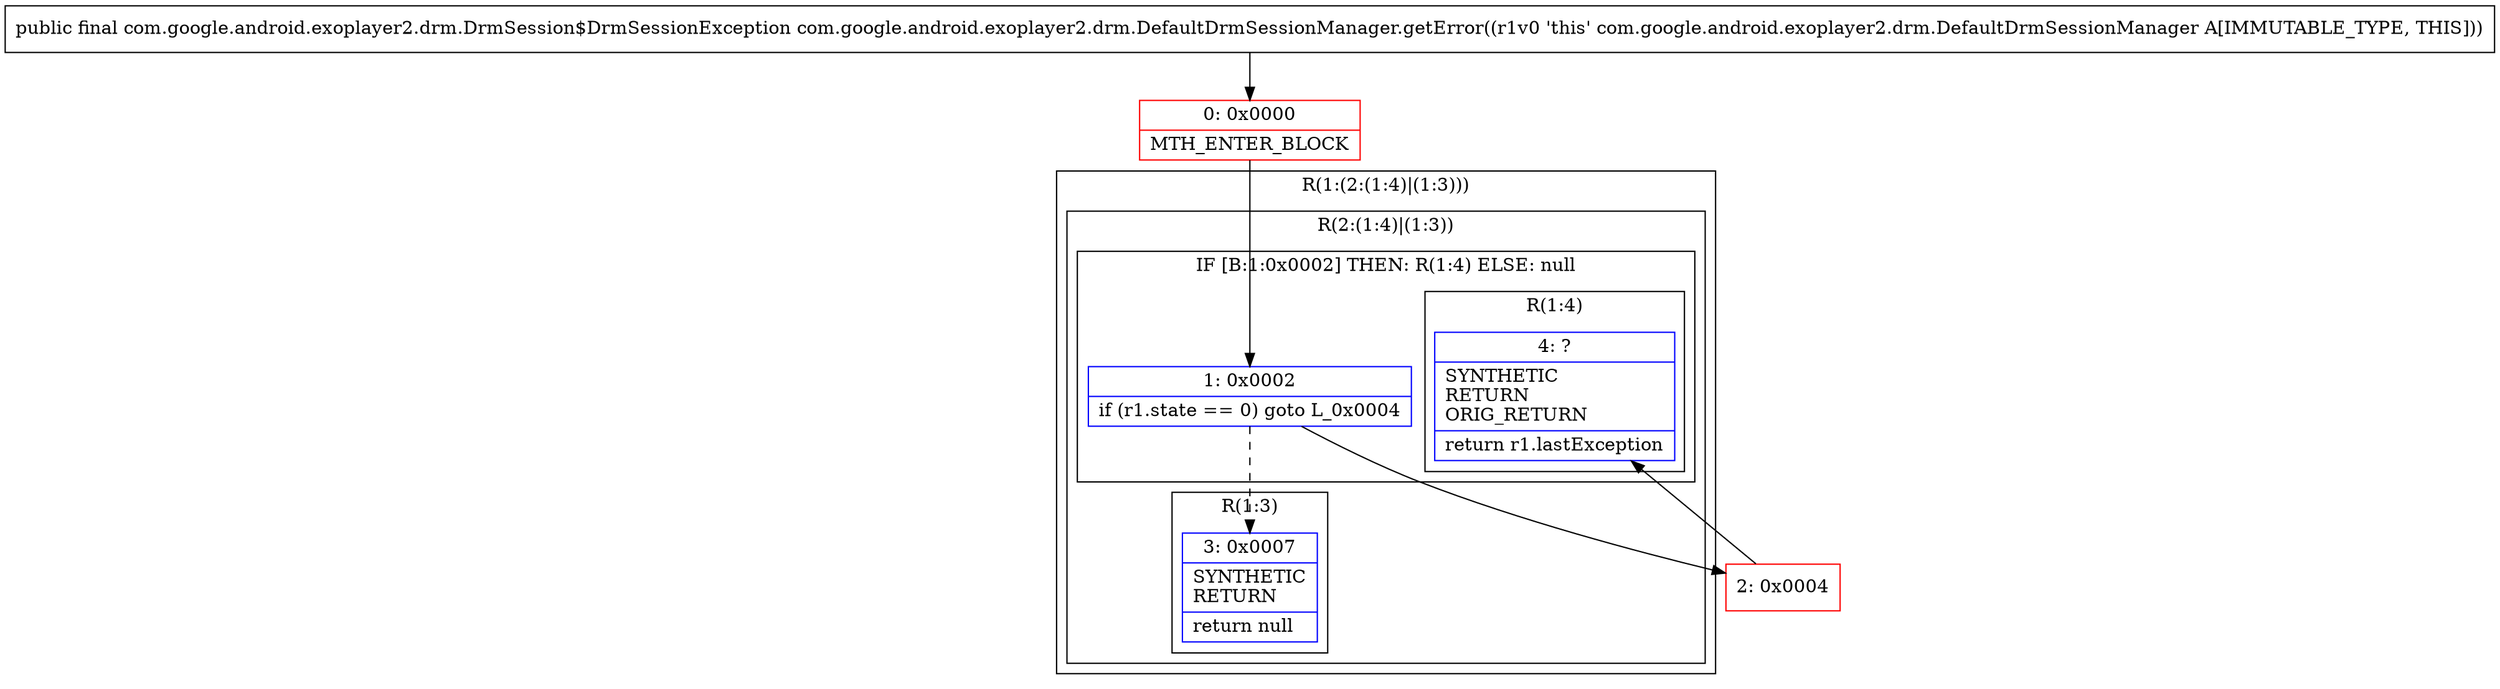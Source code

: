 digraph "CFG forcom.google.android.exoplayer2.drm.DefaultDrmSessionManager.getError()Lcom\/google\/android\/exoplayer2\/drm\/DrmSession$DrmSessionException;" {
subgraph cluster_Region_1470691569 {
label = "R(1:(2:(1:4)|(1:3)))";
node [shape=record,color=blue];
subgraph cluster_Region_61216215 {
label = "R(2:(1:4)|(1:3))";
node [shape=record,color=blue];
subgraph cluster_IfRegion_792661946 {
label = "IF [B:1:0x0002] THEN: R(1:4) ELSE: null";
node [shape=record,color=blue];
Node_1 [shape=record,label="{1\:\ 0x0002|if (r1.state == 0) goto L_0x0004\l}"];
subgraph cluster_Region_117834769 {
label = "R(1:4)";
node [shape=record,color=blue];
Node_4 [shape=record,label="{4\:\ ?|SYNTHETIC\lRETURN\lORIG_RETURN\l|return r1.lastException\l}"];
}
}
subgraph cluster_Region_402197360 {
label = "R(1:3)";
node [shape=record,color=blue];
Node_3 [shape=record,label="{3\:\ 0x0007|SYNTHETIC\lRETURN\l|return null\l}"];
}
}
}
Node_0 [shape=record,color=red,label="{0\:\ 0x0000|MTH_ENTER_BLOCK\l}"];
Node_2 [shape=record,color=red,label="{2\:\ 0x0004}"];
MethodNode[shape=record,label="{public final com.google.android.exoplayer2.drm.DrmSession$DrmSessionException com.google.android.exoplayer2.drm.DefaultDrmSessionManager.getError((r1v0 'this' com.google.android.exoplayer2.drm.DefaultDrmSessionManager A[IMMUTABLE_TYPE, THIS])) }"];
MethodNode -> Node_0;
Node_1 -> Node_2;
Node_1 -> Node_3[style=dashed];
Node_0 -> Node_1;
Node_2 -> Node_4;
}

